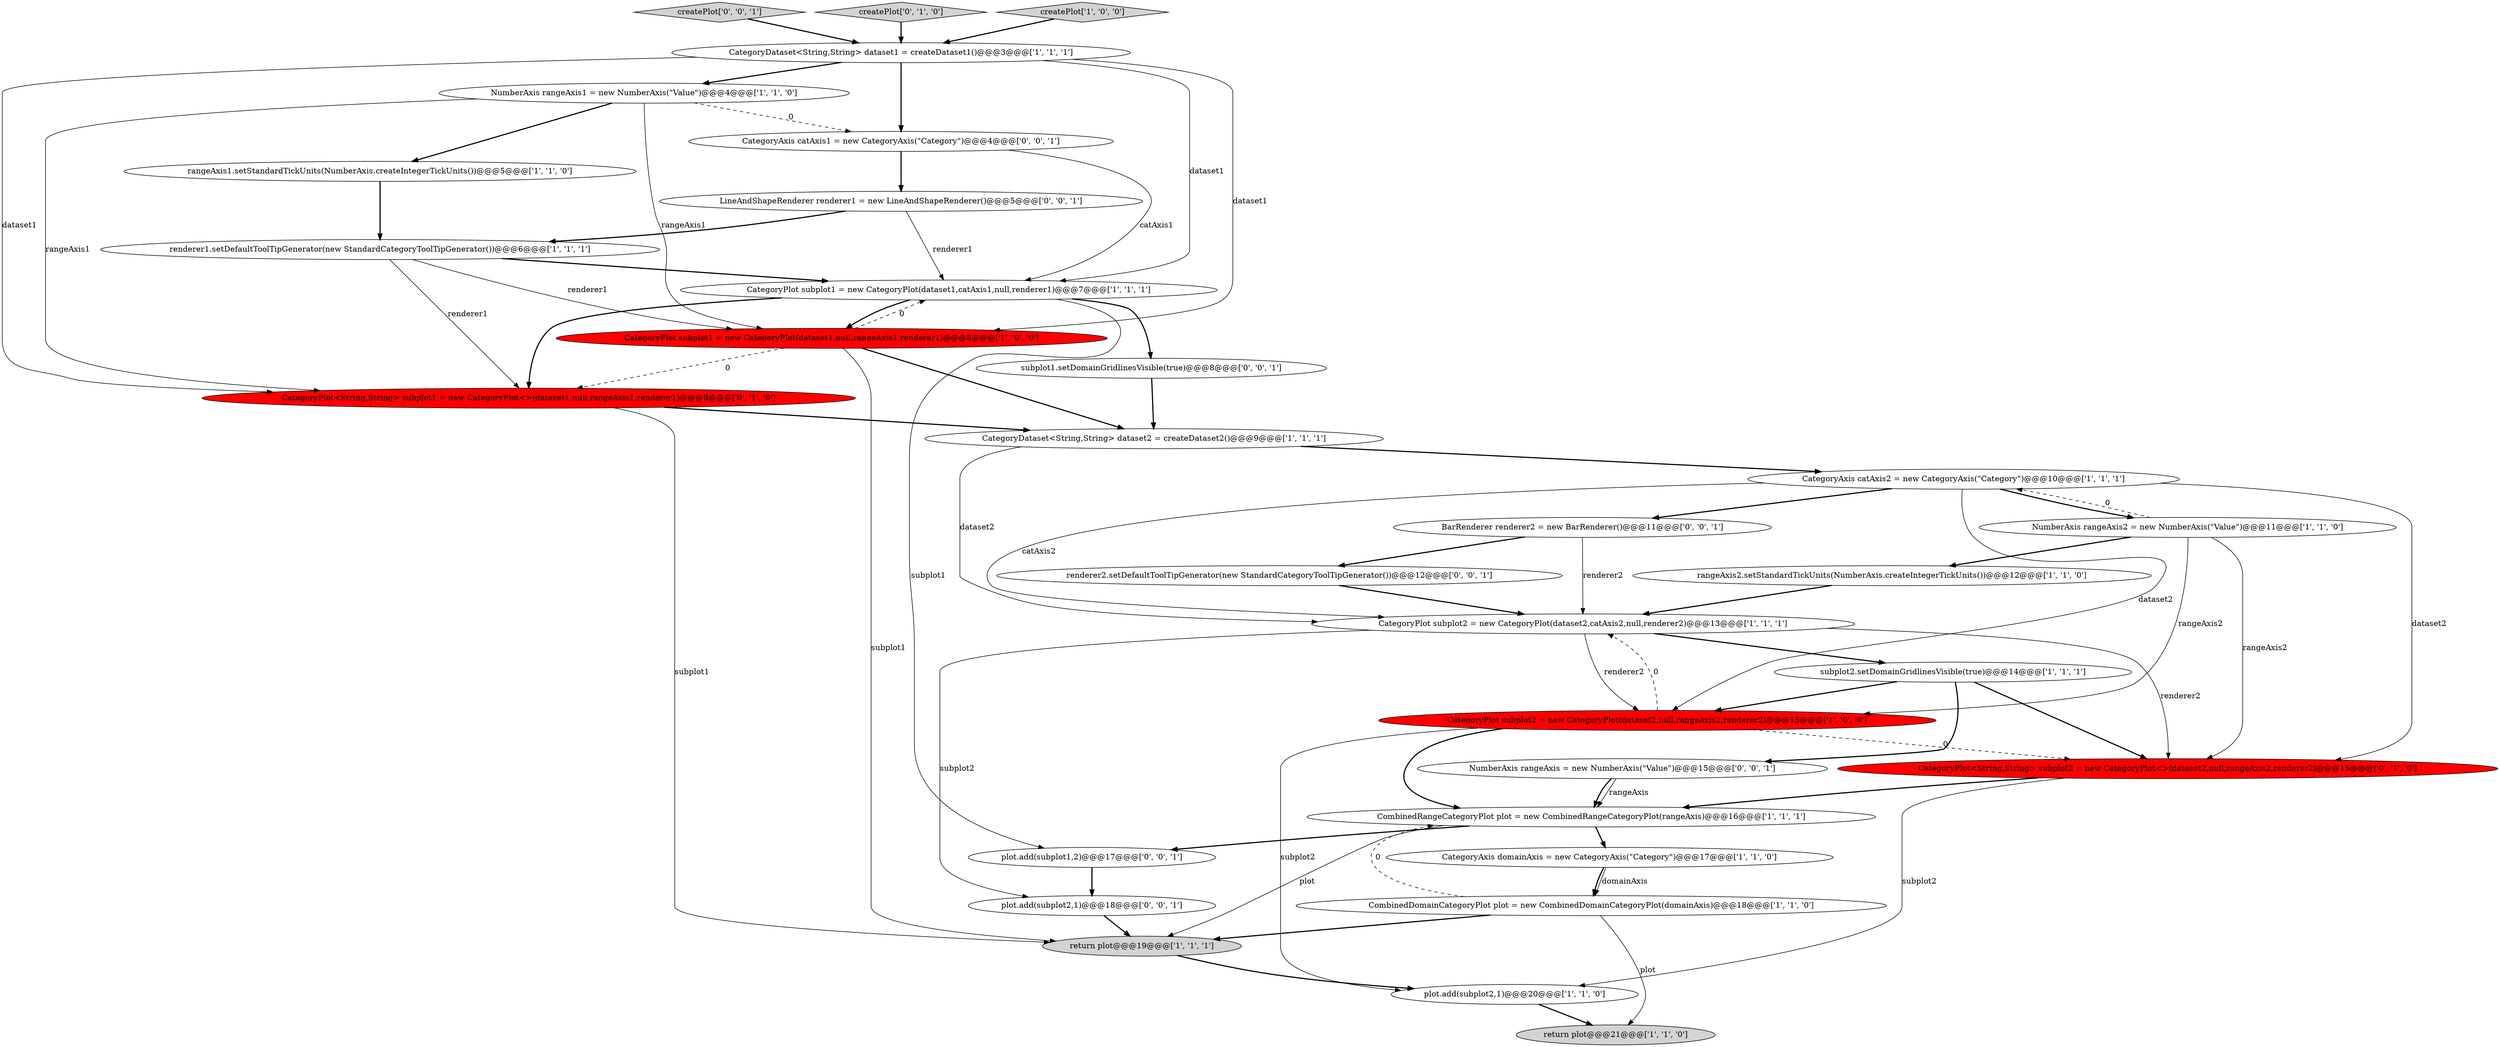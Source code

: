 digraph {
20 [style = filled, label = "CategoryPlot<String,String> subplot2 = new CategoryPlot<>(dataset2,null,rangeAxis2,renderer2)@@@15@@@['0', '1', '0']", fillcolor = red, shape = ellipse image = "AAA1AAABBB2BBB"];
7 [style = filled, label = "CategoryPlot subplot2 = new CategoryPlot(dataset2,catAxis2,null,renderer2)@@@13@@@['1', '1', '1']", fillcolor = white, shape = ellipse image = "AAA0AAABBB1BBB"];
12 [style = filled, label = "return plot@@@19@@@['1', '1', '1']", fillcolor = lightgray, shape = ellipse image = "AAA0AAABBB1BBB"];
4 [style = filled, label = "CategoryPlot subplot1 = new CategoryPlot(dataset1,catAxis1,null,renderer1)@@@7@@@['1', '1', '1']", fillcolor = white, shape = ellipse image = "AAA0AAABBB1BBB"];
24 [style = filled, label = "plot.add(subplot2,1)@@@18@@@['0', '0', '1']", fillcolor = white, shape = ellipse image = "AAA0AAABBB3BBB"];
0 [style = filled, label = "CategoryDataset<String,String> dataset2 = createDataset2()@@@9@@@['1', '1', '1']", fillcolor = white, shape = ellipse image = "AAA0AAABBB1BBB"];
23 [style = filled, label = "CategoryAxis catAxis1 = new CategoryAxis(\"Category\")@@@4@@@['0', '0', '1']", fillcolor = white, shape = ellipse image = "AAA0AAABBB3BBB"];
26 [style = filled, label = "BarRenderer renderer2 = new BarRenderer()@@@11@@@['0', '0', '1']", fillcolor = white, shape = ellipse image = "AAA0AAABBB3BBB"];
25 [style = filled, label = "NumberAxis rangeAxis = new NumberAxis(\"Value\")@@@15@@@['0', '0', '1']", fillcolor = white, shape = ellipse image = "AAA0AAABBB3BBB"];
28 [style = filled, label = "createPlot['0', '0', '1']", fillcolor = lightgray, shape = diamond image = "AAA0AAABBB3BBB"];
31 [style = filled, label = "plot.add(subplot1,2)@@@17@@@['0', '0', '1']", fillcolor = white, shape = ellipse image = "AAA0AAABBB3BBB"];
19 [style = filled, label = "CombinedDomainCategoryPlot plot = new CombinedDomainCategoryPlot(domainAxis)@@@18@@@['1', '1', '0']", fillcolor = white, shape = ellipse image = "AAA0AAABBB1BBB"];
21 [style = filled, label = "createPlot['0', '1', '0']", fillcolor = lightgray, shape = diamond image = "AAA0AAABBB2BBB"];
10 [style = filled, label = "NumberAxis rangeAxis2 = new NumberAxis(\"Value\")@@@11@@@['1', '1', '0']", fillcolor = white, shape = ellipse image = "AAA0AAABBB1BBB"];
3 [style = filled, label = "rangeAxis1.setStandardTickUnits(NumberAxis.createIntegerTickUnits())@@@5@@@['1', '1', '0']", fillcolor = white, shape = ellipse image = "AAA0AAABBB1BBB"];
18 [style = filled, label = "CategoryDataset<String,String> dataset1 = createDataset1()@@@3@@@['1', '1', '1']", fillcolor = white, shape = ellipse image = "AAA0AAABBB1BBB"];
8 [style = filled, label = "CategoryAxis domainAxis = new CategoryAxis(\"Category\")@@@17@@@['1', '1', '0']", fillcolor = white, shape = ellipse image = "AAA0AAABBB1BBB"];
30 [style = filled, label = "subplot1.setDomainGridlinesVisible(true)@@@8@@@['0', '0', '1']", fillcolor = white, shape = ellipse image = "AAA0AAABBB3BBB"];
6 [style = filled, label = "plot.add(subplot2,1)@@@20@@@['1', '1', '0']", fillcolor = white, shape = ellipse image = "AAA0AAABBB1BBB"];
14 [style = filled, label = "CategoryAxis catAxis2 = new CategoryAxis(\"Category\")@@@10@@@['1', '1', '1']", fillcolor = white, shape = ellipse image = "AAA0AAABBB1BBB"];
17 [style = filled, label = "createPlot['1', '0', '0']", fillcolor = lightgray, shape = diamond image = "AAA0AAABBB1BBB"];
9 [style = filled, label = "CategoryPlot subplot1 = new CategoryPlot(dataset1,null,rangeAxis1,renderer1)@@@8@@@['1', '0', '0']", fillcolor = red, shape = ellipse image = "AAA1AAABBB1BBB"];
5 [style = filled, label = "CombinedRangeCategoryPlot plot = new CombinedRangeCategoryPlot(rangeAxis)@@@16@@@['1', '1', '1']", fillcolor = white, shape = ellipse image = "AAA0AAABBB1BBB"];
11 [style = filled, label = "subplot2.setDomainGridlinesVisible(true)@@@14@@@['1', '1', '1']", fillcolor = white, shape = ellipse image = "AAA0AAABBB1BBB"];
16 [style = filled, label = "renderer1.setDefaultToolTipGenerator(new StandardCategoryToolTipGenerator())@@@6@@@['1', '1', '1']", fillcolor = white, shape = ellipse image = "AAA0AAABBB1BBB"];
29 [style = filled, label = "LineAndShapeRenderer renderer1 = new LineAndShapeRenderer()@@@5@@@['0', '0', '1']", fillcolor = white, shape = ellipse image = "AAA0AAABBB3BBB"];
2 [style = filled, label = "return plot@@@21@@@['1', '1', '0']", fillcolor = lightgray, shape = ellipse image = "AAA0AAABBB1BBB"];
15 [style = filled, label = "rangeAxis2.setStandardTickUnits(NumberAxis.createIntegerTickUnits())@@@12@@@['1', '1', '0']", fillcolor = white, shape = ellipse image = "AAA0AAABBB1BBB"];
13 [style = filled, label = "NumberAxis rangeAxis1 = new NumberAxis(\"Value\")@@@4@@@['1', '1', '0']", fillcolor = white, shape = ellipse image = "AAA0AAABBB1BBB"];
1 [style = filled, label = "CategoryPlot subplot2 = new CategoryPlot(dataset2,null,rangeAxis2,renderer2)@@@15@@@['1', '0', '0']", fillcolor = red, shape = ellipse image = "AAA1AAABBB1BBB"];
27 [style = filled, label = "renderer2.setDefaultToolTipGenerator(new StandardCategoryToolTipGenerator())@@@12@@@['0', '0', '1']", fillcolor = white, shape = ellipse image = "AAA0AAABBB3BBB"];
22 [style = filled, label = "CategoryPlot<String,String> subplot1 = new CategoryPlot<>(dataset1,null,rangeAxis1,renderer1)@@@8@@@['0', '1', '0']", fillcolor = red, shape = ellipse image = "AAA1AAABBB2BBB"];
1->5 [style = bold, label=""];
23->4 [style = solid, label="catAxis1"];
4->9 [style = bold, label=""];
11->20 [style = bold, label=""];
5->8 [style = bold, label=""];
0->7 [style = solid, label="dataset2"];
24->12 [style = bold, label=""];
7->11 [style = bold, label=""];
13->22 [style = solid, label="rangeAxis1"];
28->18 [style = bold, label=""];
10->15 [style = bold, label=""];
9->0 [style = bold, label=""];
15->7 [style = bold, label=""];
18->23 [style = bold, label=""];
9->4 [style = dashed, label="0"];
19->12 [style = bold, label=""];
11->1 [style = bold, label=""];
14->20 [style = solid, label="dataset2"];
8->19 [style = bold, label=""];
10->20 [style = solid, label="rangeAxis2"];
7->24 [style = solid, label="subplot2"];
31->24 [style = bold, label=""];
16->9 [style = solid, label="renderer1"];
7->20 [style = solid, label="renderer2"];
16->22 [style = solid, label="renderer1"];
14->10 [style = bold, label=""];
7->1 [style = solid, label="renderer2"];
26->7 [style = solid, label="renderer2"];
9->22 [style = dashed, label="0"];
3->16 [style = bold, label=""];
5->12 [style = solid, label="plot"];
12->6 [style = bold, label=""];
14->7 [style = solid, label="catAxis2"];
4->31 [style = solid, label="subplot1"];
13->23 [style = dashed, label="0"];
20->6 [style = solid, label="subplot2"];
21->18 [style = bold, label=""];
20->5 [style = bold, label=""];
29->4 [style = solid, label="renderer1"];
6->2 [style = bold, label=""];
25->5 [style = solid, label="rangeAxis"];
23->29 [style = bold, label=""];
14->26 [style = bold, label=""];
1->20 [style = dashed, label="0"];
8->19 [style = solid, label="domainAxis"];
26->27 [style = bold, label=""];
18->9 [style = solid, label="dataset1"];
0->14 [style = bold, label=""];
14->1 [style = solid, label="dataset2"];
22->0 [style = bold, label=""];
4->30 [style = bold, label=""];
13->3 [style = bold, label=""];
5->31 [style = bold, label=""];
9->12 [style = solid, label="subplot1"];
13->9 [style = solid, label="rangeAxis1"];
18->4 [style = solid, label="dataset1"];
27->7 [style = bold, label=""];
19->5 [style = dashed, label="0"];
18->13 [style = bold, label=""];
1->6 [style = solid, label="subplot2"];
25->5 [style = bold, label=""];
18->22 [style = solid, label="dataset1"];
30->0 [style = bold, label=""];
19->2 [style = solid, label="plot"];
16->4 [style = bold, label=""];
1->7 [style = dashed, label="0"];
22->12 [style = solid, label="subplot1"];
29->16 [style = bold, label=""];
4->22 [style = bold, label=""];
10->14 [style = dashed, label="0"];
17->18 [style = bold, label=""];
11->25 [style = bold, label=""];
10->1 [style = solid, label="rangeAxis2"];
}
